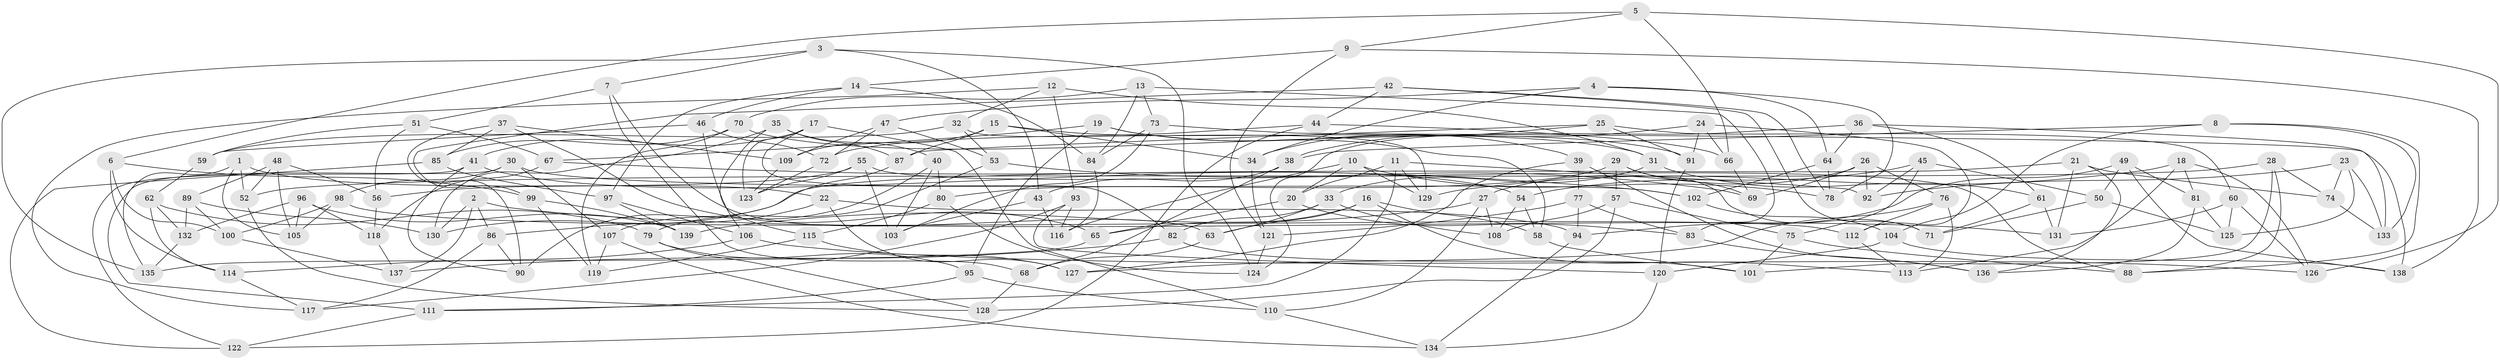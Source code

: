 // coarse degree distribution, {6: 0.4772727272727273, 5: 0.10227272727272728, 3: 0.011363636363636364, 4: 0.4090909090909091}
// Generated by graph-tools (version 1.1) at 2025/52/02/27/25 19:52:27]
// undirected, 139 vertices, 278 edges
graph export_dot {
graph [start="1"]
  node [color=gray90,style=filled];
  1;
  2;
  3;
  4;
  5;
  6;
  7;
  8;
  9;
  10;
  11;
  12;
  13;
  14;
  15;
  16;
  17;
  18;
  19;
  20;
  21;
  22;
  23;
  24;
  25;
  26;
  27;
  28;
  29;
  30;
  31;
  32;
  33;
  34;
  35;
  36;
  37;
  38;
  39;
  40;
  41;
  42;
  43;
  44;
  45;
  46;
  47;
  48;
  49;
  50;
  51;
  52;
  53;
  54;
  55;
  56;
  57;
  58;
  59;
  60;
  61;
  62;
  63;
  64;
  65;
  66;
  67;
  68;
  69;
  70;
  71;
  72;
  73;
  74;
  75;
  76;
  77;
  78;
  79;
  80;
  81;
  82;
  83;
  84;
  85;
  86;
  87;
  88;
  89;
  90;
  91;
  92;
  93;
  94;
  95;
  96;
  97;
  98;
  99;
  100;
  101;
  102;
  103;
  104;
  105;
  106;
  107;
  108;
  109;
  110;
  111;
  112;
  113;
  114;
  115;
  116;
  117;
  118;
  119;
  120;
  121;
  122;
  123;
  124;
  125;
  126;
  127;
  128;
  129;
  130;
  131;
  132;
  133;
  134;
  135;
  136;
  137;
  138;
  139;
  1 -- 105;
  1 -- 52;
  1 -- 135;
  1 -- 22;
  2 -- 86;
  2 -- 130;
  2 -- 131;
  2 -- 137;
  3 -- 124;
  3 -- 135;
  3 -- 43;
  3 -- 7;
  4 -- 64;
  4 -- 78;
  4 -- 34;
  4 -- 47;
  5 -- 6;
  5 -- 66;
  5 -- 126;
  5 -- 9;
  6 -- 99;
  6 -- 100;
  6 -- 114;
  7 -- 51;
  7 -- 63;
  7 -- 68;
  8 -- 38;
  8 -- 88;
  8 -- 133;
  8 -- 104;
  9 -- 14;
  9 -- 138;
  9 -- 121;
  10 -- 20;
  10 -- 78;
  10 -- 116;
  10 -- 129;
  11 -- 20;
  11 -- 129;
  11 -- 92;
  11 -- 111;
  12 -- 93;
  12 -- 32;
  12 -- 117;
  12 -- 31;
  13 -- 84;
  13 -- 73;
  13 -- 70;
  13 -- 83;
  14 -- 84;
  14 -- 97;
  14 -- 46;
  15 -- 31;
  15 -- 109;
  15 -- 34;
  15 -- 87;
  16 -- 65;
  16 -- 113;
  16 -- 58;
  16 -- 63;
  17 -- 123;
  17 -- 110;
  17 -- 82;
  17 -- 41;
  18 -- 129;
  18 -- 81;
  18 -- 126;
  18 -- 113;
  19 -- 39;
  19 -- 58;
  19 -- 67;
  19 -- 95;
  20 -- 83;
  20 -- 65;
  21 -- 130;
  21 -- 131;
  21 -- 74;
  21 -- 136;
  22 -- 94;
  22 -- 86;
  22 -- 127;
  23 -- 133;
  23 -- 74;
  23 -- 125;
  23 -- 92;
  24 -- 66;
  24 -- 91;
  24 -- 112;
  24 -- 38;
  25 -- 91;
  25 -- 87;
  25 -- 60;
  25 -- 34;
  26 -- 27;
  26 -- 69;
  26 -- 76;
  26 -- 92;
  27 -- 108;
  27 -- 110;
  27 -- 139;
  28 -- 88;
  28 -- 101;
  28 -- 74;
  28 -- 52;
  29 -- 57;
  29 -- 71;
  29 -- 80;
  29 -- 69;
  30 -- 111;
  30 -- 107;
  30 -- 102;
  30 -- 98;
  31 -- 33;
  31 -- 61;
  32 -- 59;
  32 -- 129;
  32 -- 53;
  33 -- 63;
  33 -- 82;
  33 -- 108;
  34 -- 121;
  35 -- 115;
  35 -- 40;
  35 -- 87;
  35 -- 130;
  36 -- 133;
  36 -- 64;
  36 -- 124;
  36 -- 61;
  37 -- 65;
  37 -- 109;
  37 -- 90;
  37 -- 85;
  38 -- 43;
  38 -- 68;
  39 -- 77;
  39 -- 127;
  39 -- 136;
  40 -- 107;
  40 -- 80;
  40 -- 103;
  41 -- 122;
  41 -- 90;
  41 -- 54;
  42 -- 71;
  42 -- 99;
  42 -- 44;
  42 -- 78;
  43 -- 103;
  43 -- 116;
  44 -- 66;
  44 -- 72;
  44 -- 122;
  45 -- 54;
  45 -- 50;
  45 -- 92;
  45 -- 75;
  46 -- 59;
  46 -- 72;
  46 -- 106;
  47 -- 72;
  47 -- 109;
  47 -- 53;
  48 -- 56;
  48 -- 89;
  48 -- 52;
  48 -- 105;
  49 -- 50;
  49 -- 138;
  49 -- 81;
  49 -- 94;
  50 -- 125;
  50 -- 71;
  51 -- 67;
  51 -- 56;
  51 -- 59;
  52 -- 128;
  53 -- 79;
  53 -- 69;
  54 -- 108;
  54 -- 58;
  55 -- 88;
  55 -- 103;
  55 -- 56;
  55 -- 123;
  56 -- 118;
  57 -- 128;
  57 -- 108;
  57 -- 75;
  58 -- 101;
  59 -- 62;
  60 -- 126;
  60 -- 131;
  60 -- 125;
  61 -- 131;
  61 -- 71;
  62 -- 114;
  62 -- 79;
  62 -- 132;
  63 -- 68;
  64 -- 102;
  64 -- 78;
  65 -- 135;
  66 -- 69;
  67 -- 102;
  67 -- 118;
  68 -- 128;
  70 -- 85;
  70 -- 119;
  70 -- 91;
  72 -- 123;
  73 -- 84;
  73 -- 138;
  73 -- 103;
  74 -- 133;
  75 -- 88;
  75 -- 101;
  76 -- 127;
  76 -- 112;
  76 -- 113;
  77 -- 121;
  77 -- 83;
  77 -- 94;
  79 -- 128;
  79 -- 95;
  80 -- 115;
  80 -- 124;
  81 -- 125;
  81 -- 136;
  82 -- 101;
  82 -- 137;
  83 -- 136;
  84 -- 116;
  85 -- 122;
  85 -- 97;
  86 -- 117;
  86 -- 90;
  87 -- 90;
  89 -- 100;
  89 -- 132;
  89 -- 130;
  91 -- 120;
  93 -- 117;
  93 -- 116;
  93 -- 120;
  94 -- 134;
  95 -- 110;
  95 -- 111;
  96 -- 132;
  96 -- 139;
  96 -- 105;
  96 -- 118;
  97 -- 106;
  97 -- 139;
  98 -- 100;
  98 -- 105;
  98 -- 112;
  99 -- 139;
  99 -- 119;
  100 -- 137;
  102 -- 104;
  104 -- 138;
  104 -- 120;
  106 -- 126;
  106 -- 114;
  107 -- 119;
  107 -- 134;
  109 -- 123;
  110 -- 134;
  111 -- 122;
  112 -- 113;
  114 -- 117;
  115 -- 119;
  115 -- 127;
  118 -- 137;
  120 -- 134;
  121 -- 124;
  132 -- 135;
}
